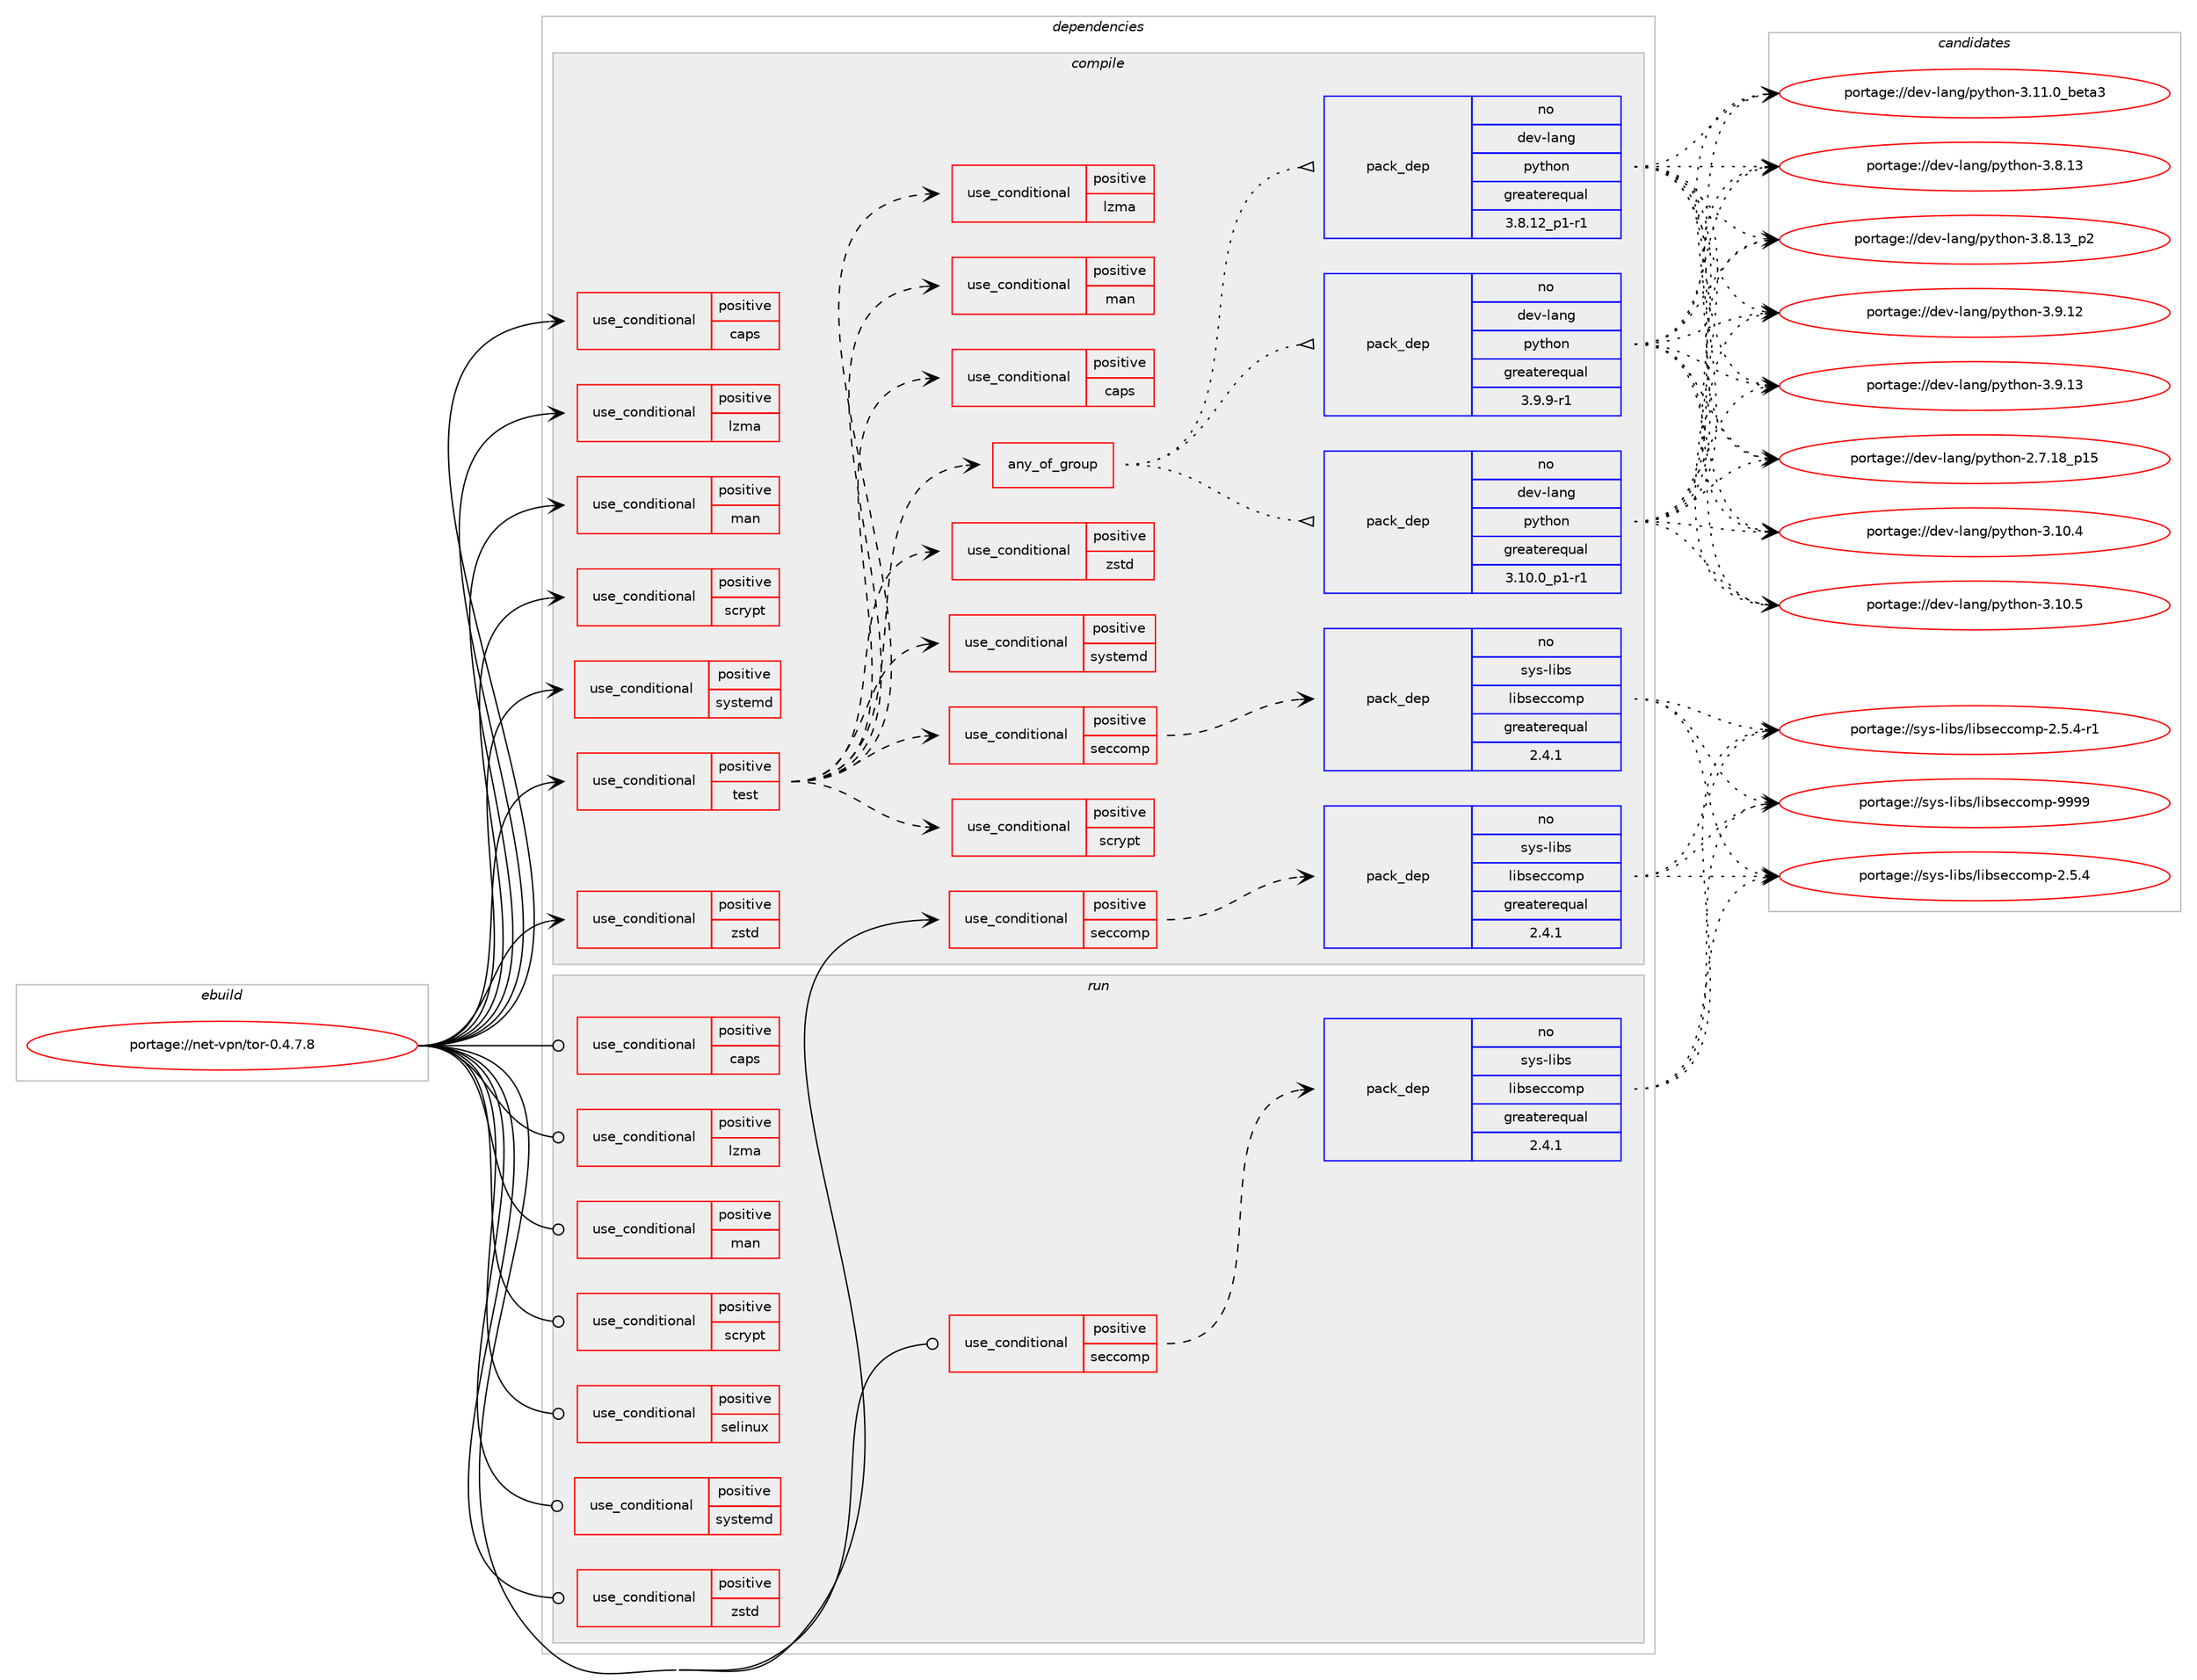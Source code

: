 digraph prolog {

# *************
# Graph options
# *************

newrank=true;
concentrate=true;
compound=true;
graph [rankdir=LR,fontname=Helvetica,fontsize=10,ranksep=1.5];#, ranksep=2.5, nodesep=0.2];
edge  [arrowhead=vee];
node  [fontname=Helvetica,fontsize=10];

# **********
# The ebuild
# **********

subgraph cluster_leftcol {
color=gray;
rank=same;
label=<<i>ebuild</i>>;
id [label="portage://net-vpn/tor-0.4.7.8", color=red, width=4, href="../net-vpn/tor-0.4.7.8.svg"];
}

# ****************
# The dependencies
# ****************

subgraph cluster_midcol {
color=gray;
label=<<i>dependencies</i>>;
subgraph cluster_compile {
fillcolor="#eeeeee";
style=filled;
label=<<i>compile</i>>;
subgraph cond1617 {
dependency2189 [label=<<TABLE BORDER="0" CELLBORDER="1" CELLSPACING="0" CELLPADDING="4"><TR><TD ROWSPAN="3" CELLPADDING="10">use_conditional</TD></TR><TR><TD>positive</TD></TR><TR><TD>caps</TD></TR></TABLE>>, shape=none, color=red];
# *** BEGIN UNKNOWN DEPENDENCY TYPE (TODO) ***
# dependency2189 -> package_dependency(portage://net-vpn/tor-0.4.7.8,install,no,sys-libs,libcap,none,[,,],[],[])
# *** END UNKNOWN DEPENDENCY TYPE (TODO) ***

}
id:e -> dependency2189:w [weight=20,style="solid",arrowhead="vee"];
subgraph cond1618 {
dependency2190 [label=<<TABLE BORDER="0" CELLBORDER="1" CELLSPACING="0" CELLPADDING="4"><TR><TD ROWSPAN="3" CELLPADDING="10">use_conditional</TD></TR><TR><TD>positive</TD></TR><TR><TD>lzma</TD></TR></TABLE>>, shape=none, color=red];
# *** BEGIN UNKNOWN DEPENDENCY TYPE (TODO) ***
# dependency2190 -> package_dependency(portage://net-vpn/tor-0.4.7.8,install,no,app-arch,xz-utils,none,[,,],[],[])
# *** END UNKNOWN DEPENDENCY TYPE (TODO) ***

}
id:e -> dependency2190:w [weight=20,style="solid",arrowhead="vee"];
subgraph cond1619 {
dependency2191 [label=<<TABLE BORDER="0" CELLBORDER="1" CELLSPACING="0" CELLPADDING="4"><TR><TD ROWSPAN="3" CELLPADDING="10">use_conditional</TD></TR><TR><TD>positive</TD></TR><TR><TD>man</TD></TR></TABLE>>, shape=none, color=red];
# *** BEGIN UNKNOWN DEPENDENCY TYPE (TODO) ***
# dependency2191 -> package_dependency(portage://net-vpn/tor-0.4.7.8,install,no,app-text,asciidoc,none,[,,],[],[])
# *** END UNKNOWN DEPENDENCY TYPE (TODO) ***

}
id:e -> dependency2191:w [weight=20,style="solid",arrowhead="vee"];
subgraph cond1620 {
dependency2192 [label=<<TABLE BORDER="0" CELLBORDER="1" CELLSPACING="0" CELLPADDING="4"><TR><TD ROWSPAN="3" CELLPADDING="10">use_conditional</TD></TR><TR><TD>positive</TD></TR><TR><TD>scrypt</TD></TR></TABLE>>, shape=none, color=red];
# *** BEGIN UNKNOWN DEPENDENCY TYPE (TODO) ***
# dependency2192 -> package_dependency(portage://net-vpn/tor-0.4.7.8,install,no,app-crypt,libscrypt,none,[,,],[],[])
# *** END UNKNOWN DEPENDENCY TYPE (TODO) ***

}
id:e -> dependency2192:w [weight=20,style="solid",arrowhead="vee"];
subgraph cond1621 {
dependency2193 [label=<<TABLE BORDER="0" CELLBORDER="1" CELLSPACING="0" CELLPADDING="4"><TR><TD ROWSPAN="3" CELLPADDING="10">use_conditional</TD></TR><TR><TD>positive</TD></TR><TR><TD>seccomp</TD></TR></TABLE>>, shape=none, color=red];
subgraph pack566 {
dependency2194 [label=<<TABLE BORDER="0" CELLBORDER="1" CELLSPACING="0" CELLPADDING="4" WIDTH="220"><TR><TD ROWSPAN="6" CELLPADDING="30">pack_dep</TD></TR><TR><TD WIDTH="110">no</TD></TR><TR><TD>sys-libs</TD></TR><TR><TD>libseccomp</TD></TR><TR><TD>greaterequal</TD></TR><TR><TD>2.4.1</TD></TR></TABLE>>, shape=none, color=blue];
}
dependency2193:e -> dependency2194:w [weight=20,style="dashed",arrowhead="vee"];
}
id:e -> dependency2193:w [weight=20,style="solid",arrowhead="vee"];
subgraph cond1622 {
dependency2195 [label=<<TABLE BORDER="0" CELLBORDER="1" CELLSPACING="0" CELLPADDING="4"><TR><TD ROWSPAN="3" CELLPADDING="10">use_conditional</TD></TR><TR><TD>positive</TD></TR><TR><TD>systemd</TD></TR></TABLE>>, shape=none, color=red];
# *** BEGIN UNKNOWN DEPENDENCY TYPE (TODO) ***
# dependency2195 -> package_dependency(portage://net-vpn/tor-0.4.7.8,install,no,sys-apps,systemd,none,[,,],[],[])
# *** END UNKNOWN DEPENDENCY TYPE (TODO) ***

}
id:e -> dependency2195:w [weight=20,style="solid",arrowhead="vee"];
subgraph cond1623 {
dependency2196 [label=<<TABLE BORDER="0" CELLBORDER="1" CELLSPACING="0" CELLPADDING="4"><TR><TD ROWSPAN="3" CELLPADDING="10">use_conditional</TD></TR><TR><TD>positive</TD></TR><TR><TD>test</TD></TR></TABLE>>, shape=none, color=red];
# *** BEGIN UNKNOWN DEPENDENCY TYPE (TODO) ***
# dependency2196 -> package_dependency(portage://net-vpn/tor-0.4.7.8,install,no,dev-libs,libevent,none,[,,],any_same_slot,[use(enable(ssl),none)])
# *** END UNKNOWN DEPENDENCY TYPE (TODO) ***

# *** BEGIN UNKNOWN DEPENDENCY TYPE (TODO) ***
# dependency2196 -> package_dependency(portage://net-vpn/tor-0.4.7.8,install,no,sys-libs,zlib,none,[,,],[],[])
# *** END UNKNOWN DEPENDENCY TYPE (TODO) ***

subgraph cond1624 {
dependency2197 [label=<<TABLE BORDER="0" CELLBORDER="1" CELLSPACING="0" CELLPADDING="4"><TR><TD ROWSPAN="3" CELLPADDING="10">use_conditional</TD></TR><TR><TD>positive</TD></TR><TR><TD>caps</TD></TR></TABLE>>, shape=none, color=red];
# *** BEGIN UNKNOWN DEPENDENCY TYPE (TODO) ***
# dependency2197 -> package_dependency(portage://net-vpn/tor-0.4.7.8,install,no,sys-libs,libcap,none,[,,],[],[])
# *** END UNKNOWN DEPENDENCY TYPE (TODO) ***

}
dependency2196:e -> dependency2197:w [weight=20,style="dashed",arrowhead="vee"];
subgraph cond1625 {
dependency2198 [label=<<TABLE BORDER="0" CELLBORDER="1" CELLSPACING="0" CELLPADDING="4"><TR><TD ROWSPAN="3" CELLPADDING="10">use_conditional</TD></TR><TR><TD>positive</TD></TR><TR><TD>man</TD></TR></TABLE>>, shape=none, color=red];
# *** BEGIN UNKNOWN DEPENDENCY TYPE (TODO) ***
# dependency2198 -> package_dependency(portage://net-vpn/tor-0.4.7.8,install,no,app-text,asciidoc,none,[,,],[],[])
# *** END UNKNOWN DEPENDENCY TYPE (TODO) ***

}
dependency2196:e -> dependency2198:w [weight=20,style="dashed",arrowhead="vee"];
# *** BEGIN UNKNOWN DEPENDENCY TYPE (TODO) ***
# dependency2196 -> package_dependency(portage://net-vpn/tor-0.4.7.8,install,no,dev-libs,openssl,none,[,,],[slot(0),equal],[use(disable(bindist),negative)])
# *** END UNKNOWN DEPENDENCY TYPE (TODO) ***

subgraph cond1626 {
dependency2199 [label=<<TABLE BORDER="0" CELLBORDER="1" CELLSPACING="0" CELLPADDING="4"><TR><TD ROWSPAN="3" CELLPADDING="10">use_conditional</TD></TR><TR><TD>positive</TD></TR><TR><TD>lzma</TD></TR></TABLE>>, shape=none, color=red];
# *** BEGIN UNKNOWN DEPENDENCY TYPE (TODO) ***
# dependency2199 -> package_dependency(portage://net-vpn/tor-0.4.7.8,install,no,app-arch,xz-utils,none,[,,],[],[])
# *** END UNKNOWN DEPENDENCY TYPE (TODO) ***

}
dependency2196:e -> dependency2199:w [weight=20,style="dashed",arrowhead="vee"];
subgraph cond1627 {
dependency2200 [label=<<TABLE BORDER="0" CELLBORDER="1" CELLSPACING="0" CELLPADDING="4"><TR><TD ROWSPAN="3" CELLPADDING="10">use_conditional</TD></TR><TR><TD>positive</TD></TR><TR><TD>scrypt</TD></TR></TABLE>>, shape=none, color=red];
# *** BEGIN UNKNOWN DEPENDENCY TYPE (TODO) ***
# dependency2200 -> package_dependency(portage://net-vpn/tor-0.4.7.8,install,no,app-crypt,libscrypt,none,[,,],[],[])
# *** END UNKNOWN DEPENDENCY TYPE (TODO) ***

}
dependency2196:e -> dependency2200:w [weight=20,style="dashed",arrowhead="vee"];
subgraph cond1628 {
dependency2201 [label=<<TABLE BORDER="0" CELLBORDER="1" CELLSPACING="0" CELLPADDING="4"><TR><TD ROWSPAN="3" CELLPADDING="10">use_conditional</TD></TR><TR><TD>positive</TD></TR><TR><TD>seccomp</TD></TR></TABLE>>, shape=none, color=red];
subgraph pack567 {
dependency2202 [label=<<TABLE BORDER="0" CELLBORDER="1" CELLSPACING="0" CELLPADDING="4" WIDTH="220"><TR><TD ROWSPAN="6" CELLPADDING="30">pack_dep</TD></TR><TR><TD WIDTH="110">no</TD></TR><TR><TD>sys-libs</TD></TR><TR><TD>libseccomp</TD></TR><TR><TD>greaterequal</TD></TR><TR><TD>2.4.1</TD></TR></TABLE>>, shape=none, color=blue];
}
dependency2201:e -> dependency2202:w [weight=20,style="dashed",arrowhead="vee"];
}
dependency2196:e -> dependency2201:w [weight=20,style="dashed",arrowhead="vee"];
subgraph cond1629 {
dependency2203 [label=<<TABLE BORDER="0" CELLBORDER="1" CELLSPACING="0" CELLPADDING="4"><TR><TD ROWSPAN="3" CELLPADDING="10">use_conditional</TD></TR><TR><TD>positive</TD></TR><TR><TD>systemd</TD></TR></TABLE>>, shape=none, color=red];
# *** BEGIN UNKNOWN DEPENDENCY TYPE (TODO) ***
# dependency2203 -> package_dependency(portage://net-vpn/tor-0.4.7.8,install,no,sys-apps,systemd,none,[,,],[],[])
# *** END UNKNOWN DEPENDENCY TYPE (TODO) ***

}
dependency2196:e -> dependency2203:w [weight=20,style="dashed",arrowhead="vee"];
subgraph cond1630 {
dependency2204 [label=<<TABLE BORDER="0" CELLBORDER="1" CELLSPACING="0" CELLPADDING="4"><TR><TD ROWSPAN="3" CELLPADDING="10">use_conditional</TD></TR><TR><TD>positive</TD></TR><TR><TD>zstd</TD></TR></TABLE>>, shape=none, color=red];
# *** BEGIN UNKNOWN DEPENDENCY TYPE (TODO) ***
# dependency2204 -> package_dependency(portage://net-vpn/tor-0.4.7.8,install,no,app-arch,zstd,none,[,,],[],[])
# *** END UNKNOWN DEPENDENCY TYPE (TODO) ***

}
dependency2196:e -> dependency2204:w [weight=20,style="dashed",arrowhead="vee"];
subgraph any8 {
dependency2205 [label=<<TABLE BORDER="0" CELLBORDER="1" CELLSPACING="0" CELLPADDING="4"><TR><TD CELLPADDING="10">any_of_group</TD></TR></TABLE>>, shape=none, color=red];subgraph pack568 {
dependency2206 [label=<<TABLE BORDER="0" CELLBORDER="1" CELLSPACING="0" CELLPADDING="4" WIDTH="220"><TR><TD ROWSPAN="6" CELLPADDING="30">pack_dep</TD></TR><TR><TD WIDTH="110">no</TD></TR><TR><TD>dev-lang</TD></TR><TR><TD>python</TD></TR><TR><TD>greaterequal</TD></TR><TR><TD>3.10.0_p1-r1</TD></TR></TABLE>>, shape=none, color=blue];
}
dependency2205:e -> dependency2206:w [weight=20,style="dotted",arrowhead="oinv"];
subgraph pack569 {
dependency2207 [label=<<TABLE BORDER="0" CELLBORDER="1" CELLSPACING="0" CELLPADDING="4" WIDTH="220"><TR><TD ROWSPAN="6" CELLPADDING="30">pack_dep</TD></TR><TR><TD WIDTH="110">no</TD></TR><TR><TD>dev-lang</TD></TR><TR><TD>python</TD></TR><TR><TD>greaterequal</TD></TR><TR><TD>3.9.9-r1</TD></TR></TABLE>>, shape=none, color=blue];
}
dependency2205:e -> dependency2207:w [weight=20,style="dotted",arrowhead="oinv"];
subgraph pack570 {
dependency2208 [label=<<TABLE BORDER="0" CELLBORDER="1" CELLSPACING="0" CELLPADDING="4" WIDTH="220"><TR><TD ROWSPAN="6" CELLPADDING="30">pack_dep</TD></TR><TR><TD WIDTH="110">no</TD></TR><TR><TD>dev-lang</TD></TR><TR><TD>python</TD></TR><TR><TD>greaterequal</TD></TR><TR><TD>3.8.12_p1-r1</TD></TR></TABLE>>, shape=none, color=blue];
}
dependency2205:e -> dependency2208:w [weight=20,style="dotted",arrowhead="oinv"];
}
dependency2196:e -> dependency2205:w [weight=20,style="dashed",arrowhead="vee"];
}
id:e -> dependency2196:w [weight=20,style="solid",arrowhead="vee"];
subgraph cond1631 {
dependency2209 [label=<<TABLE BORDER="0" CELLBORDER="1" CELLSPACING="0" CELLPADDING="4"><TR><TD ROWSPAN="3" CELLPADDING="10">use_conditional</TD></TR><TR><TD>positive</TD></TR><TR><TD>zstd</TD></TR></TABLE>>, shape=none, color=red];
# *** BEGIN UNKNOWN DEPENDENCY TYPE (TODO) ***
# dependency2209 -> package_dependency(portage://net-vpn/tor-0.4.7.8,install,no,app-arch,zstd,none,[,,],[],[])
# *** END UNKNOWN DEPENDENCY TYPE (TODO) ***

}
id:e -> dependency2209:w [weight=20,style="solid",arrowhead="vee"];
# *** BEGIN UNKNOWN DEPENDENCY TYPE (TODO) ***
# id -> package_dependency(portage://net-vpn/tor-0.4.7.8,install,no,dev-libs,libevent,none,[,,],any_same_slot,[use(enable(ssl),none)])
# *** END UNKNOWN DEPENDENCY TYPE (TODO) ***

# *** BEGIN UNKNOWN DEPENDENCY TYPE (TODO) ***
# id -> package_dependency(portage://net-vpn/tor-0.4.7.8,install,no,dev-libs,openssl,none,[,,],[slot(0),equal],[use(disable(bindist),negative)])
# *** END UNKNOWN DEPENDENCY TYPE (TODO) ***

# *** BEGIN UNKNOWN DEPENDENCY TYPE (TODO) ***
# id -> package_dependency(portage://net-vpn/tor-0.4.7.8,install,no,sys-libs,zlib,none,[,,],[],[])
# *** END UNKNOWN DEPENDENCY TYPE (TODO) ***

}
subgraph cluster_compileandrun {
fillcolor="#eeeeee";
style=filled;
label=<<i>compile and run</i>>;
}
subgraph cluster_run {
fillcolor="#eeeeee";
style=filled;
label=<<i>run</i>>;
subgraph cond1632 {
dependency2210 [label=<<TABLE BORDER="0" CELLBORDER="1" CELLSPACING="0" CELLPADDING="4"><TR><TD ROWSPAN="3" CELLPADDING="10">use_conditional</TD></TR><TR><TD>positive</TD></TR><TR><TD>caps</TD></TR></TABLE>>, shape=none, color=red];
# *** BEGIN UNKNOWN DEPENDENCY TYPE (TODO) ***
# dependency2210 -> package_dependency(portage://net-vpn/tor-0.4.7.8,run,no,sys-libs,libcap,none,[,,],[],[])
# *** END UNKNOWN DEPENDENCY TYPE (TODO) ***

}
id:e -> dependency2210:w [weight=20,style="solid",arrowhead="odot"];
subgraph cond1633 {
dependency2211 [label=<<TABLE BORDER="0" CELLBORDER="1" CELLSPACING="0" CELLPADDING="4"><TR><TD ROWSPAN="3" CELLPADDING="10">use_conditional</TD></TR><TR><TD>positive</TD></TR><TR><TD>lzma</TD></TR></TABLE>>, shape=none, color=red];
# *** BEGIN UNKNOWN DEPENDENCY TYPE (TODO) ***
# dependency2211 -> package_dependency(portage://net-vpn/tor-0.4.7.8,run,no,app-arch,xz-utils,none,[,,],[],[])
# *** END UNKNOWN DEPENDENCY TYPE (TODO) ***

}
id:e -> dependency2211:w [weight=20,style="solid",arrowhead="odot"];
subgraph cond1634 {
dependency2212 [label=<<TABLE BORDER="0" CELLBORDER="1" CELLSPACING="0" CELLPADDING="4"><TR><TD ROWSPAN="3" CELLPADDING="10">use_conditional</TD></TR><TR><TD>positive</TD></TR><TR><TD>man</TD></TR></TABLE>>, shape=none, color=red];
# *** BEGIN UNKNOWN DEPENDENCY TYPE (TODO) ***
# dependency2212 -> package_dependency(portage://net-vpn/tor-0.4.7.8,run,no,app-text,asciidoc,none,[,,],[],[])
# *** END UNKNOWN DEPENDENCY TYPE (TODO) ***

}
id:e -> dependency2212:w [weight=20,style="solid",arrowhead="odot"];
subgraph cond1635 {
dependency2213 [label=<<TABLE BORDER="0" CELLBORDER="1" CELLSPACING="0" CELLPADDING="4"><TR><TD ROWSPAN="3" CELLPADDING="10">use_conditional</TD></TR><TR><TD>positive</TD></TR><TR><TD>scrypt</TD></TR></TABLE>>, shape=none, color=red];
# *** BEGIN UNKNOWN DEPENDENCY TYPE (TODO) ***
# dependency2213 -> package_dependency(portage://net-vpn/tor-0.4.7.8,run,no,app-crypt,libscrypt,none,[,,],[],[])
# *** END UNKNOWN DEPENDENCY TYPE (TODO) ***

}
id:e -> dependency2213:w [weight=20,style="solid",arrowhead="odot"];
subgraph cond1636 {
dependency2214 [label=<<TABLE BORDER="0" CELLBORDER="1" CELLSPACING="0" CELLPADDING="4"><TR><TD ROWSPAN="3" CELLPADDING="10">use_conditional</TD></TR><TR><TD>positive</TD></TR><TR><TD>seccomp</TD></TR></TABLE>>, shape=none, color=red];
subgraph pack571 {
dependency2215 [label=<<TABLE BORDER="0" CELLBORDER="1" CELLSPACING="0" CELLPADDING="4" WIDTH="220"><TR><TD ROWSPAN="6" CELLPADDING="30">pack_dep</TD></TR><TR><TD WIDTH="110">no</TD></TR><TR><TD>sys-libs</TD></TR><TR><TD>libseccomp</TD></TR><TR><TD>greaterequal</TD></TR><TR><TD>2.4.1</TD></TR></TABLE>>, shape=none, color=blue];
}
dependency2214:e -> dependency2215:w [weight=20,style="dashed",arrowhead="vee"];
}
id:e -> dependency2214:w [weight=20,style="solid",arrowhead="odot"];
subgraph cond1637 {
dependency2216 [label=<<TABLE BORDER="0" CELLBORDER="1" CELLSPACING="0" CELLPADDING="4"><TR><TD ROWSPAN="3" CELLPADDING="10">use_conditional</TD></TR><TR><TD>positive</TD></TR><TR><TD>selinux</TD></TR></TABLE>>, shape=none, color=red];
# *** BEGIN UNKNOWN DEPENDENCY TYPE (TODO) ***
# dependency2216 -> package_dependency(portage://net-vpn/tor-0.4.7.8,run,no,sec-policy,selinux-tor,none,[,,],[],[])
# *** END UNKNOWN DEPENDENCY TYPE (TODO) ***

}
id:e -> dependency2216:w [weight=20,style="solid",arrowhead="odot"];
subgraph cond1638 {
dependency2217 [label=<<TABLE BORDER="0" CELLBORDER="1" CELLSPACING="0" CELLPADDING="4"><TR><TD ROWSPAN="3" CELLPADDING="10">use_conditional</TD></TR><TR><TD>positive</TD></TR><TR><TD>systemd</TD></TR></TABLE>>, shape=none, color=red];
# *** BEGIN UNKNOWN DEPENDENCY TYPE (TODO) ***
# dependency2217 -> package_dependency(portage://net-vpn/tor-0.4.7.8,run,no,sys-apps,systemd,none,[,,],[],[])
# *** END UNKNOWN DEPENDENCY TYPE (TODO) ***

}
id:e -> dependency2217:w [weight=20,style="solid",arrowhead="odot"];
subgraph cond1639 {
dependency2218 [label=<<TABLE BORDER="0" CELLBORDER="1" CELLSPACING="0" CELLPADDING="4"><TR><TD ROWSPAN="3" CELLPADDING="10">use_conditional</TD></TR><TR><TD>positive</TD></TR><TR><TD>zstd</TD></TR></TABLE>>, shape=none, color=red];
# *** BEGIN UNKNOWN DEPENDENCY TYPE (TODO) ***
# dependency2218 -> package_dependency(portage://net-vpn/tor-0.4.7.8,run,no,app-arch,zstd,none,[,,],[],[])
# *** END UNKNOWN DEPENDENCY TYPE (TODO) ***

}
id:e -> dependency2218:w [weight=20,style="solid",arrowhead="odot"];
# *** BEGIN UNKNOWN DEPENDENCY TYPE (TODO) ***
# id -> package_dependency(portage://net-vpn/tor-0.4.7.8,run,no,acct-group,tor,none,[,,],[],[])
# *** END UNKNOWN DEPENDENCY TYPE (TODO) ***

# *** BEGIN UNKNOWN DEPENDENCY TYPE (TODO) ***
# id -> package_dependency(portage://net-vpn/tor-0.4.7.8,run,no,acct-user,tor,none,[,,],[],[])
# *** END UNKNOWN DEPENDENCY TYPE (TODO) ***

# *** BEGIN UNKNOWN DEPENDENCY TYPE (TODO) ***
# id -> package_dependency(portage://net-vpn/tor-0.4.7.8,run,no,dev-libs,libevent,none,[,,],any_same_slot,[use(enable(ssl),none)])
# *** END UNKNOWN DEPENDENCY TYPE (TODO) ***

# *** BEGIN UNKNOWN DEPENDENCY TYPE (TODO) ***
# id -> package_dependency(portage://net-vpn/tor-0.4.7.8,run,no,dev-libs,openssl,none,[,,],[slot(0),equal],[use(disable(bindist),negative)])
# *** END UNKNOWN DEPENDENCY TYPE (TODO) ***

# *** BEGIN UNKNOWN DEPENDENCY TYPE (TODO) ***
# id -> package_dependency(portage://net-vpn/tor-0.4.7.8,run,no,sys-libs,zlib,none,[,,],[],[])
# *** END UNKNOWN DEPENDENCY TYPE (TODO) ***

}
}

# **************
# The candidates
# **************

subgraph cluster_choices {
rank=same;
color=gray;
label=<<i>candidates</i>>;

subgraph choice566 {
color=black;
nodesep=1;
choice115121115451081059811547108105981151019999111109112455046534652 [label="portage://sys-libs/libseccomp-2.5.4", color=red, width=4,href="../sys-libs/libseccomp-2.5.4.svg"];
choice1151211154510810598115471081059811510199991111091124550465346524511449 [label="portage://sys-libs/libseccomp-2.5.4-r1", color=red, width=4,href="../sys-libs/libseccomp-2.5.4-r1.svg"];
choice1151211154510810598115471081059811510199991111091124557575757 [label="portage://sys-libs/libseccomp-9999", color=red, width=4,href="../sys-libs/libseccomp-9999.svg"];
dependency2194:e -> choice115121115451081059811547108105981151019999111109112455046534652:w [style=dotted,weight="100"];
dependency2194:e -> choice1151211154510810598115471081059811510199991111091124550465346524511449:w [style=dotted,weight="100"];
dependency2194:e -> choice1151211154510810598115471081059811510199991111091124557575757:w [style=dotted,weight="100"];
}
subgraph choice567 {
color=black;
nodesep=1;
choice115121115451081059811547108105981151019999111109112455046534652 [label="portage://sys-libs/libseccomp-2.5.4", color=red, width=4,href="../sys-libs/libseccomp-2.5.4.svg"];
choice1151211154510810598115471081059811510199991111091124550465346524511449 [label="portage://sys-libs/libseccomp-2.5.4-r1", color=red, width=4,href="../sys-libs/libseccomp-2.5.4-r1.svg"];
choice1151211154510810598115471081059811510199991111091124557575757 [label="portage://sys-libs/libseccomp-9999", color=red, width=4,href="../sys-libs/libseccomp-9999.svg"];
dependency2202:e -> choice115121115451081059811547108105981151019999111109112455046534652:w [style=dotted,weight="100"];
dependency2202:e -> choice1151211154510810598115471081059811510199991111091124550465346524511449:w [style=dotted,weight="100"];
dependency2202:e -> choice1151211154510810598115471081059811510199991111091124557575757:w [style=dotted,weight="100"];
}
subgraph choice568 {
color=black;
nodesep=1;
choice10010111845108971101034711212111610411111045504655464956951124953 [label="portage://dev-lang/python-2.7.18_p15", color=red, width=4,href="../dev-lang/python-2.7.18_p15.svg"];
choice10010111845108971101034711212111610411111045514649484652 [label="portage://dev-lang/python-3.10.4", color=red, width=4,href="../dev-lang/python-3.10.4.svg"];
choice10010111845108971101034711212111610411111045514649484653 [label="portage://dev-lang/python-3.10.5", color=red, width=4,href="../dev-lang/python-3.10.5.svg"];
choice1001011184510897110103471121211161041111104551464949464895981011169751 [label="portage://dev-lang/python-3.11.0_beta3", color=red, width=4,href="../dev-lang/python-3.11.0_beta3.svg"];
choice10010111845108971101034711212111610411111045514656464951 [label="portage://dev-lang/python-3.8.13", color=red, width=4,href="../dev-lang/python-3.8.13.svg"];
choice100101118451089711010347112121116104111110455146564649519511250 [label="portage://dev-lang/python-3.8.13_p2", color=red, width=4,href="../dev-lang/python-3.8.13_p2.svg"];
choice10010111845108971101034711212111610411111045514657464950 [label="portage://dev-lang/python-3.9.12", color=red, width=4,href="../dev-lang/python-3.9.12.svg"];
choice10010111845108971101034711212111610411111045514657464951 [label="portage://dev-lang/python-3.9.13", color=red, width=4,href="../dev-lang/python-3.9.13.svg"];
dependency2206:e -> choice10010111845108971101034711212111610411111045504655464956951124953:w [style=dotted,weight="100"];
dependency2206:e -> choice10010111845108971101034711212111610411111045514649484652:w [style=dotted,weight="100"];
dependency2206:e -> choice10010111845108971101034711212111610411111045514649484653:w [style=dotted,weight="100"];
dependency2206:e -> choice1001011184510897110103471121211161041111104551464949464895981011169751:w [style=dotted,weight="100"];
dependency2206:e -> choice10010111845108971101034711212111610411111045514656464951:w [style=dotted,weight="100"];
dependency2206:e -> choice100101118451089711010347112121116104111110455146564649519511250:w [style=dotted,weight="100"];
dependency2206:e -> choice10010111845108971101034711212111610411111045514657464950:w [style=dotted,weight="100"];
dependency2206:e -> choice10010111845108971101034711212111610411111045514657464951:w [style=dotted,weight="100"];
}
subgraph choice569 {
color=black;
nodesep=1;
choice10010111845108971101034711212111610411111045504655464956951124953 [label="portage://dev-lang/python-2.7.18_p15", color=red, width=4,href="../dev-lang/python-2.7.18_p15.svg"];
choice10010111845108971101034711212111610411111045514649484652 [label="portage://dev-lang/python-3.10.4", color=red, width=4,href="../dev-lang/python-3.10.4.svg"];
choice10010111845108971101034711212111610411111045514649484653 [label="portage://dev-lang/python-3.10.5", color=red, width=4,href="../dev-lang/python-3.10.5.svg"];
choice1001011184510897110103471121211161041111104551464949464895981011169751 [label="portage://dev-lang/python-3.11.0_beta3", color=red, width=4,href="../dev-lang/python-3.11.0_beta3.svg"];
choice10010111845108971101034711212111610411111045514656464951 [label="portage://dev-lang/python-3.8.13", color=red, width=4,href="../dev-lang/python-3.8.13.svg"];
choice100101118451089711010347112121116104111110455146564649519511250 [label="portage://dev-lang/python-3.8.13_p2", color=red, width=4,href="../dev-lang/python-3.8.13_p2.svg"];
choice10010111845108971101034711212111610411111045514657464950 [label="portage://dev-lang/python-3.9.12", color=red, width=4,href="../dev-lang/python-3.9.12.svg"];
choice10010111845108971101034711212111610411111045514657464951 [label="portage://dev-lang/python-3.9.13", color=red, width=4,href="../dev-lang/python-3.9.13.svg"];
dependency2207:e -> choice10010111845108971101034711212111610411111045504655464956951124953:w [style=dotted,weight="100"];
dependency2207:e -> choice10010111845108971101034711212111610411111045514649484652:w [style=dotted,weight="100"];
dependency2207:e -> choice10010111845108971101034711212111610411111045514649484653:w [style=dotted,weight="100"];
dependency2207:e -> choice1001011184510897110103471121211161041111104551464949464895981011169751:w [style=dotted,weight="100"];
dependency2207:e -> choice10010111845108971101034711212111610411111045514656464951:w [style=dotted,weight="100"];
dependency2207:e -> choice100101118451089711010347112121116104111110455146564649519511250:w [style=dotted,weight="100"];
dependency2207:e -> choice10010111845108971101034711212111610411111045514657464950:w [style=dotted,weight="100"];
dependency2207:e -> choice10010111845108971101034711212111610411111045514657464951:w [style=dotted,weight="100"];
}
subgraph choice570 {
color=black;
nodesep=1;
choice10010111845108971101034711212111610411111045504655464956951124953 [label="portage://dev-lang/python-2.7.18_p15", color=red, width=4,href="../dev-lang/python-2.7.18_p15.svg"];
choice10010111845108971101034711212111610411111045514649484652 [label="portage://dev-lang/python-3.10.4", color=red, width=4,href="../dev-lang/python-3.10.4.svg"];
choice10010111845108971101034711212111610411111045514649484653 [label="portage://dev-lang/python-3.10.5", color=red, width=4,href="../dev-lang/python-3.10.5.svg"];
choice1001011184510897110103471121211161041111104551464949464895981011169751 [label="portage://dev-lang/python-3.11.0_beta3", color=red, width=4,href="../dev-lang/python-3.11.0_beta3.svg"];
choice10010111845108971101034711212111610411111045514656464951 [label="portage://dev-lang/python-3.8.13", color=red, width=4,href="../dev-lang/python-3.8.13.svg"];
choice100101118451089711010347112121116104111110455146564649519511250 [label="portage://dev-lang/python-3.8.13_p2", color=red, width=4,href="../dev-lang/python-3.8.13_p2.svg"];
choice10010111845108971101034711212111610411111045514657464950 [label="portage://dev-lang/python-3.9.12", color=red, width=4,href="../dev-lang/python-3.9.12.svg"];
choice10010111845108971101034711212111610411111045514657464951 [label="portage://dev-lang/python-3.9.13", color=red, width=4,href="../dev-lang/python-3.9.13.svg"];
dependency2208:e -> choice10010111845108971101034711212111610411111045504655464956951124953:w [style=dotted,weight="100"];
dependency2208:e -> choice10010111845108971101034711212111610411111045514649484652:w [style=dotted,weight="100"];
dependency2208:e -> choice10010111845108971101034711212111610411111045514649484653:w [style=dotted,weight="100"];
dependency2208:e -> choice1001011184510897110103471121211161041111104551464949464895981011169751:w [style=dotted,weight="100"];
dependency2208:e -> choice10010111845108971101034711212111610411111045514656464951:w [style=dotted,weight="100"];
dependency2208:e -> choice100101118451089711010347112121116104111110455146564649519511250:w [style=dotted,weight="100"];
dependency2208:e -> choice10010111845108971101034711212111610411111045514657464950:w [style=dotted,weight="100"];
dependency2208:e -> choice10010111845108971101034711212111610411111045514657464951:w [style=dotted,weight="100"];
}
subgraph choice571 {
color=black;
nodesep=1;
choice115121115451081059811547108105981151019999111109112455046534652 [label="portage://sys-libs/libseccomp-2.5.4", color=red, width=4,href="../sys-libs/libseccomp-2.5.4.svg"];
choice1151211154510810598115471081059811510199991111091124550465346524511449 [label="portage://sys-libs/libseccomp-2.5.4-r1", color=red, width=4,href="../sys-libs/libseccomp-2.5.4-r1.svg"];
choice1151211154510810598115471081059811510199991111091124557575757 [label="portage://sys-libs/libseccomp-9999", color=red, width=4,href="../sys-libs/libseccomp-9999.svg"];
dependency2215:e -> choice115121115451081059811547108105981151019999111109112455046534652:w [style=dotted,weight="100"];
dependency2215:e -> choice1151211154510810598115471081059811510199991111091124550465346524511449:w [style=dotted,weight="100"];
dependency2215:e -> choice1151211154510810598115471081059811510199991111091124557575757:w [style=dotted,weight="100"];
}
}

}
